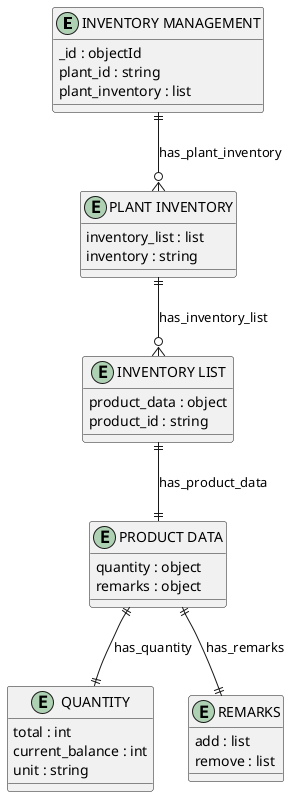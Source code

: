 @startuml INVENTORY_MANAGEMENT_Diagram

entity "INVENTORY MANAGEMENT" as INVENTORY_MANAGEMENT {
  _id : objectId
  plant_id : string
  plant_inventory : list
}

entity "PLANT INVENTORY" as PLANT_INVENTORY {
  inventory_list : list
  inventory : string
}

entity "INVENTORY LIST" as INVENTORY_LIST {
  product_data : object
  product_id : string
}

entity "PRODUCT DATA" as PRODUCT_DATA {
  quantity : object
  remarks : object
}

entity "QUANTITY" as QUANTITY {
  total : int
  current_balance : int
  unit : string
}

entity "REMARKS" as REMARKS {
  add : list
  remove : list
}

' // Relationships
INVENTORY_MANAGEMENT ||--o{ PLANT_INVENTORY : has_plant_inventory
PLANT_INVENTORY ||--o{ INVENTORY_LIST : has_inventory_list
INVENTORY_LIST ||--|| PRODUCT_DATA : has_product_data
PRODUCT_DATA ||--|| QUANTITY : has_quantity
PRODUCT_DATA ||--|| REMARKS : has_remarks
@enduml